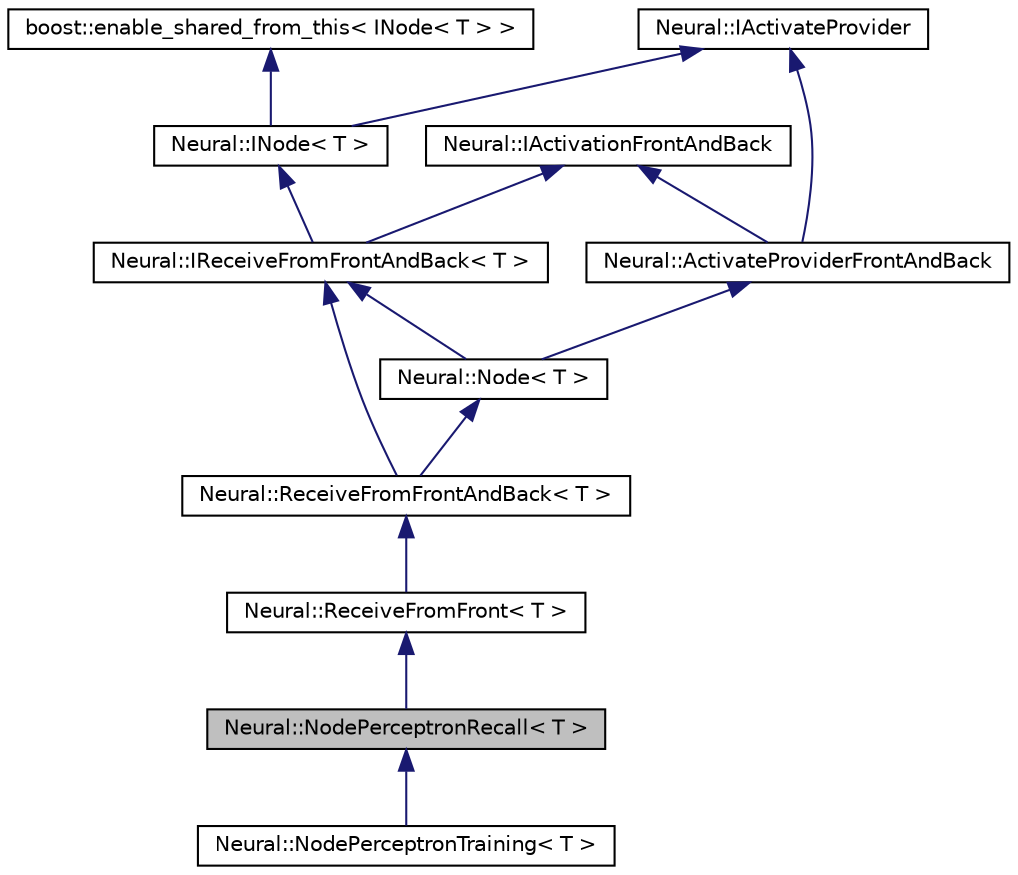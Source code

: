 digraph G
{
  edge [fontname="Helvetica",fontsize="10",labelfontname="Helvetica",labelfontsize="10"];
  node [fontname="Helvetica",fontsize="10",shape=record];
  Node1 [label="Neural::NodePerceptronRecall\< T \>",height=0.2,width=0.4,color="black", fillcolor="grey75", style="filled" fontcolor="black"];
  Node2 -> Node1 [dir=back,color="midnightblue",fontsize="10",style="solid"];
  Node2 [label="Neural::ReceiveFromFront\< T \>",height=0.2,width=0.4,color="black", fillcolor="white", style="filled",URL="$class_neural_1_1_receive_from_front.html"];
  Node3 -> Node2 [dir=back,color="midnightblue",fontsize="10",style="solid"];
  Node3 [label="Neural::ReceiveFromFrontAndBack\< T \>",height=0.2,width=0.4,color="black", fillcolor="white", style="filled",URL="$class_neural_1_1_receive_from_front_and_back.html"];
  Node4 -> Node3 [dir=back,color="midnightblue",fontsize="10",style="solid"];
  Node4 [label="Neural::Node\< T \>",height=0.2,width=0.4,color="black", fillcolor="white", style="filled",URL="$class_neural_1_1_node.html"];
  Node5 -> Node4 [dir=back,color="midnightblue",fontsize="10",style="solid"];
  Node5 [label="Neural::IReceiveFromFrontAndBack\< T \>",height=0.2,width=0.4,color="black", fillcolor="white", style="filled",URL="$class_neural_1_1_i_receive_from_front_and_back.html"];
  Node6 -> Node5 [dir=back,color="midnightblue",fontsize="10",style="solid"];
  Node6 [label="Neural::INode\< T \>",height=0.2,width=0.4,color="black", fillcolor="white", style="filled",URL="$class_neural_1_1_i_node.html"];
  Node7 -> Node6 [dir=back,color="midnightblue",fontsize="10",style="solid"];
  Node7 [label="boost::enable_shared_from_this\< INode\< T \> \>",height=0.2,width=0.4,color="black", fillcolor="white", style="filled",URL="$classboost_1_1enable__shared__from__this.html"];
  Node8 -> Node6 [dir=back,color="midnightblue",fontsize="10",style="solid"];
  Node8 [label="Neural::IActivateProvider",height=0.2,width=0.4,color="black", fillcolor="white", style="filled",URL="$class_neural_1_1_i_activate_provider.html"];
  Node9 -> Node5 [dir=back,color="midnightblue",fontsize="10",style="solid"];
  Node9 [label="Neural::IActivationFrontAndBack",height=0.2,width=0.4,color="black", fillcolor="white", style="filled",URL="$class_neural_1_1_i_activation_front_and_back.html"];
  Node10 -> Node4 [dir=back,color="midnightblue",fontsize="10",style="solid"];
  Node10 [label="Neural::ActivateProviderFrontAndBack",height=0.2,width=0.4,color="black", fillcolor="white", style="filled",URL="$class_neural_1_1_activate_provider_front_and_back.html"];
  Node8 -> Node10 [dir=back,color="midnightblue",fontsize="10",style="solid"];
  Node9 -> Node10 [dir=back,color="midnightblue",fontsize="10",style="solid"];
  Node5 -> Node3 [dir=back,color="midnightblue",fontsize="10",style="solid"];
  Node1 -> Node11 [dir=back,color="midnightblue",fontsize="10",style="solid"];
  Node11 [label="Neural::NodePerceptronTraining\< T \>",height=0.2,width=0.4,color="black", fillcolor="white", style="filled",URL="$class_neural_1_1_node_perceptron_training.html"];
}
